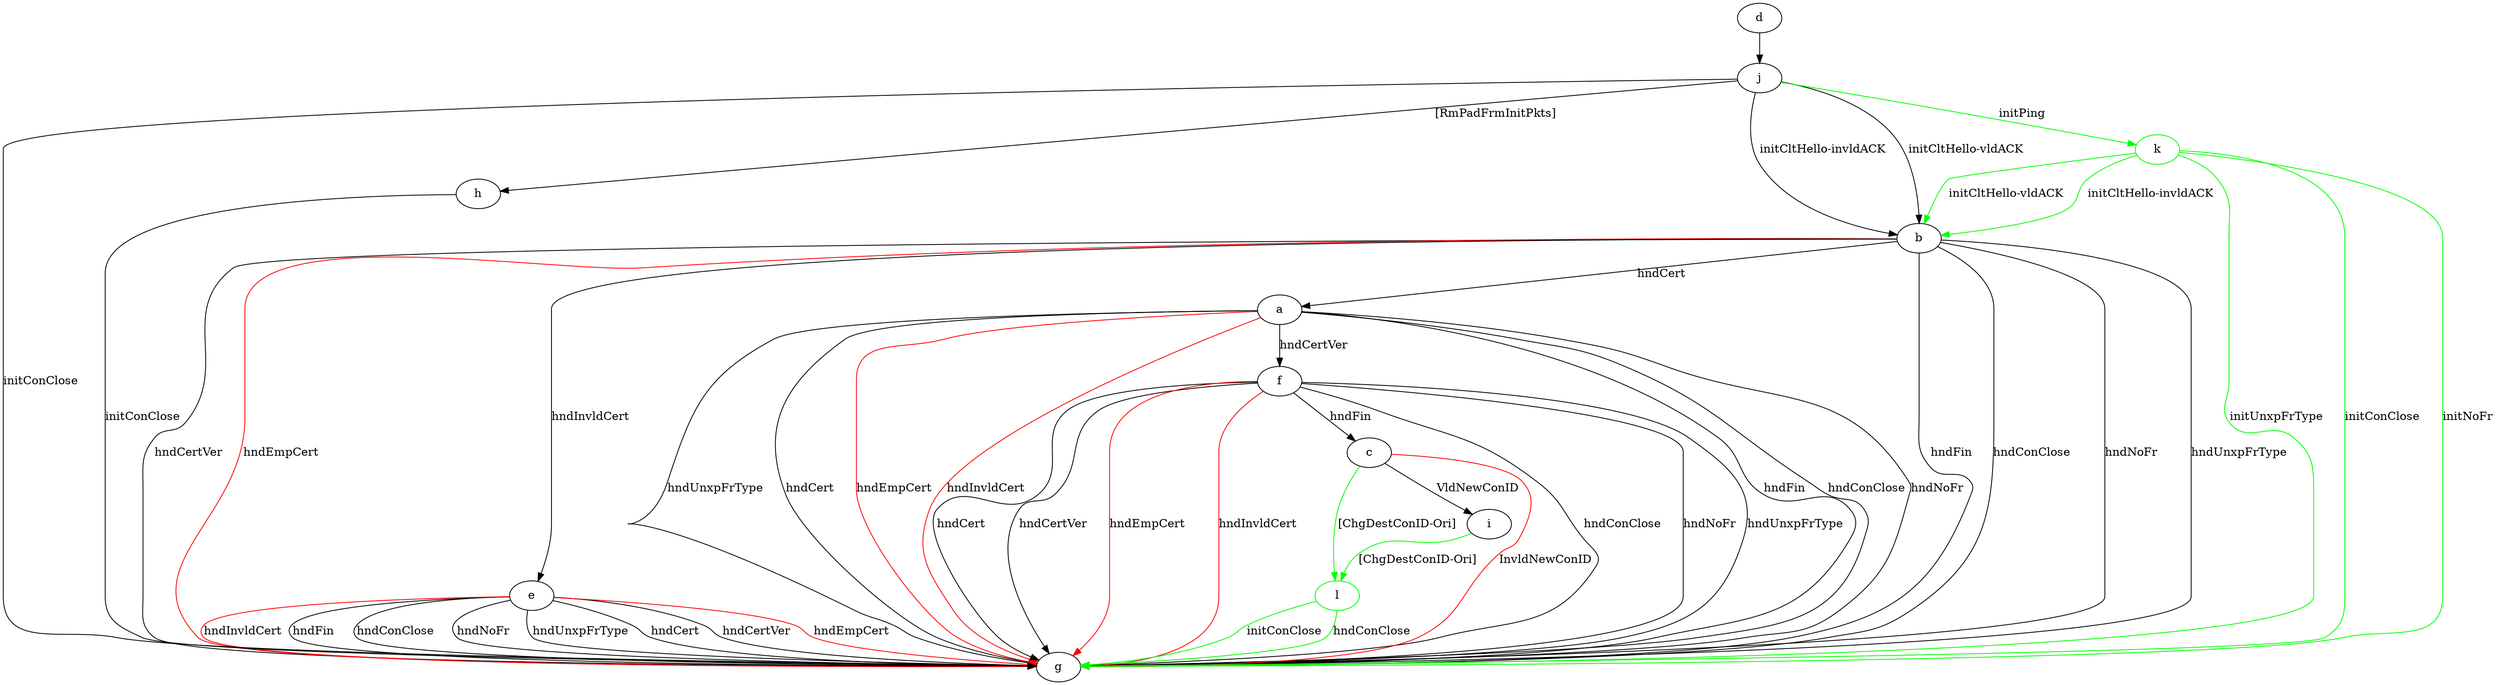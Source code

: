 digraph "" {
	a -> f	[key=0,
		label="hndCertVer "];
	a -> g	[key=0,
		label="hndFin "];
	a -> g	[key=1,
		label="hndConClose "];
	a -> g	[key=2,
		label="hndNoFr "];
	a -> g	[key=3,
		label="hndUnxpFrType "];
	a -> g	[key=4,
		label="hndCert "];
	a -> g	[key=5,
		color=red,
		label="hndEmpCert "];
	a -> g	[key=6,
		color=red,
		label="hndInvldCert "];
	b -> a	[key=0,
		label="hndCert "];
	b -> e	[key=0,
		label="hndInvldCert "];
	b -> g	[key=0,
		label="hndFin "];
	b -> g	[key=1,
		label="hndConClose "];
	b -> g	[key=2,
		label="hndNoFr "];
	b -> g	[key=3,
		label="hndUnxpFrType "];
	b -> g	[key=4,
		label="hndCertVer "];
	b -> g	[key=5,
		color=red,
		label="hndEmpCert "];
	c -> g	[key=0,
		color=red,
		label="InvldNewConID "];
	c -> i	[key=0,
		label="VldNewConID "];
	l	[color=green];
	c -> l	[key=0,
		color=green,
		label="[ChgDestConID-Ori] "];
	d -> j	[key=0];
	e -> g	[key=0,
		label="hndFin "];
	e -> g	[key=1,
		label="hndConClose "];
	e -> g	[key=2,
		label="hndNoFr "];
	e -> g	[key=3,
		label="hndUnxpFrType "];
	e -> g	[key=4,
		label="hndCert "];
	e -> g	[key=5,
		label="hndCertVer "];
	e -> g	[key=6,
		color=red,
		label="hndEmpCert "];
	e -> g	[key=7,
		color=red,
		label="hndInvldCert "];
	f -> c	[key=0,
		label="hndFin "];
	f -> g	[key=0,
		label="hndConClose "];
	f -> g	[key=1,
		label="hndNoFr "];
	f -> g	[key=2,
		label="hndUnxpFrType "];
	f -> g	[key=3,
		label="hndCert "];
	f -> g	[key=4,
		label="hndCertVer "];
	f -> g	[key=5,
		color=red,
		label="hndEmpCert "];
	f -> g	[key=6,
		color=red,
		label="hndInvldCert "];
	h -> g	[key=0,
		label="initConClose "];
	i -> l	[key=0,
		color=green,
		label="[ChgDestConID-Ori] "];
	j -> b	[key=0,
		label="initCltHello-vldACK "];
	j -> b	[key=1,
		label="initCltHello-invldACK "];
	j -> g	[key=0,
		label="initConClose "];
	j -> h	[key=0,
		label="[RmPadFrmInitPkts] "];
	k	[color=green];
	j -> k	[key=0,
		color=green,
		label="initPing "];
	k -> b	[key=0,
		color=green,
		label="initCltHello-vldACK "];
	k -> b	[key=1,
		color=green,
		label="initCltHello-invldACK "];
	k -> g	[key=0,
		color=green,
		label="initConClose "];
	k -> g	[key=1,
		color=green,
		label="initNoFr "];
	k -> g	[key=2,
		color=green,
		label="initUnxpFrType "];
	l -> g	[key=0,
		color=green,
		label="initConClose "];
	l -> g	[key=1,
		color=green,
		label="hndConClose "];
}
